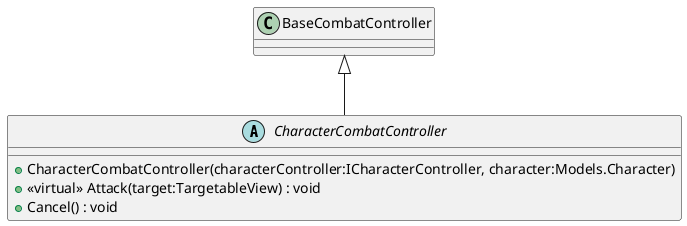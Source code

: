 @startuml
abstract class CharacterCombatController {
    + CharacterCombatController(characterController:ICharacterController, character:Models.Character)
    + <<virtual>> Attack(target:TargetableView) : void
    + Cancel() : void
}
BaseCombatController <|-- CharacterCombatController
@enduml
